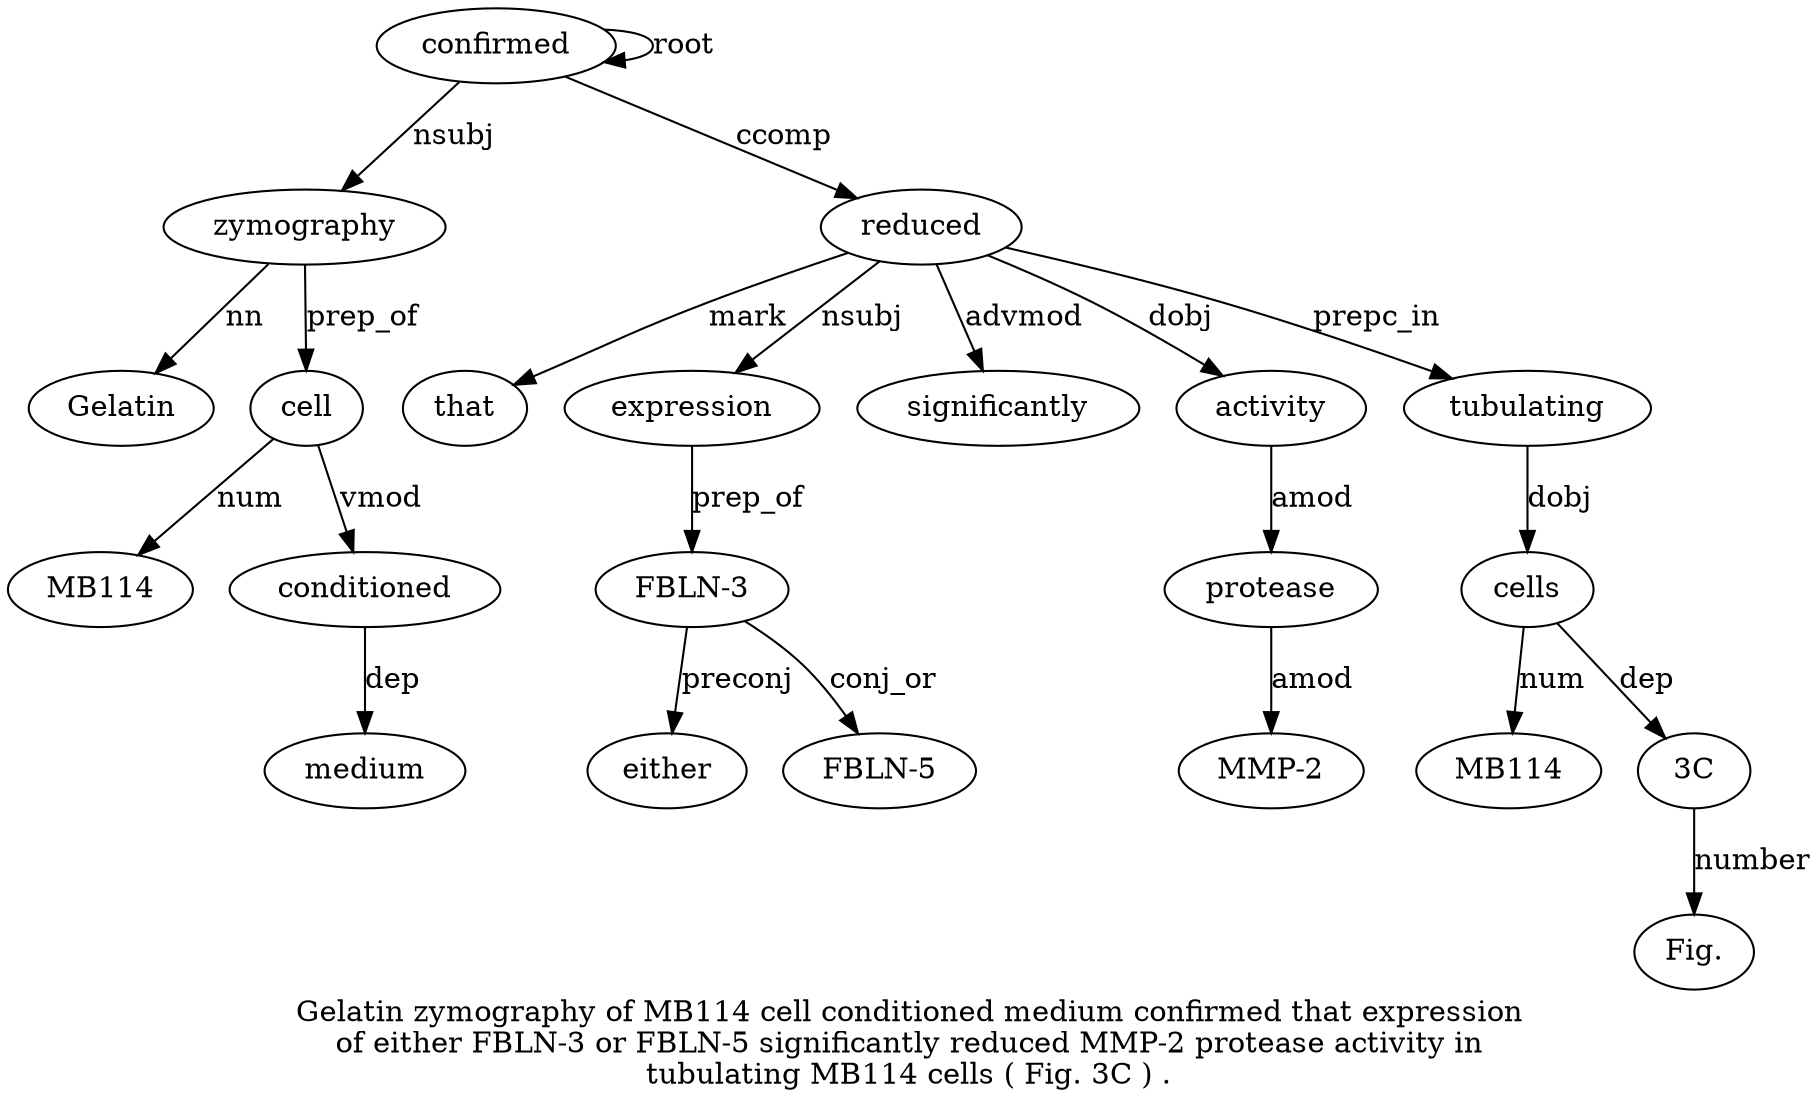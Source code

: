 digraph "Gelatin zymography of MB114 cell conditioned medium confirmed that expression of either FBLN-3 or FBLN-5 significantly reduced MMP-2 protease activity in tubulating MB114 cells ( Fig. 3C ) ." {
label="Gelatin zymography of MB114 cell conditioned medium confirmed that expression
of either FBLN-3 or FBLN-5 significantly reduced MMP-2 protease activity in
tubulating MB114 cells ( Fig. 3C ) .";
zymography2 [style=filled, fillcolor=white, label=zymography];
Gelatin1 [style=filled, fillcolor=white, label=Gelatin];
zymography2 -> Gelatin1  [label=nn];
confirmed8 [style=filled, fillcolor=white, label=confirmed];
confirmed8 -> zymography2  [label=nsubj];
cell5 [style=filled, fillcolor=white, label=cell];
MB114 [style=filled, fillcolor=white, label=MB114];
cell5 -> MB114  [label=num];
zymography2 -> cell5  [label=prep_of];
conditioned6 [style=filled, fillcolor=white, label=conditioned];
cell5 -> conditioned6  [label=vmod];
medium7 [style=filled, fillcolor=white, label=medium];
conditioned6 -> medium7  [label=dep];
confirmed8 -> confirmed8  [label=root];
reduced17 [style=filled, fillcolor=white, label=reduced];
that9 [style=filled, fillcolor=white, label=that];
reduced17 -> that9  [label=mark];
expression10 [style=filled, fillcolor=white, label=expression];
reduced17 -> expression10  [label=nsubj];
"FBLN-31" [style=filled, fillcolor=white, label="FBLN-3"];
either12 [style=filled, fillcolor=white, label=either];
"FBLN-31" -> either12  [label=preconj];
expression10 -> "FBLN-31"  [label=prep_of];
"FBLN-51" [style=filled, fillcolor=white, label="FBLN-5"];
"FBLN-31" -> "FBLN-51"  [label=conj_or];
significantly16 [style=filled, fillcolor=white, label=significantly];
reduced17 -> significantly16  [label=advmod];
confirmed8 -> reduced17  [label=ccomp];
protease19 [style=filled, fillcolor=white, label=protease];
"MMP-218" [style=filled, fillcolor=white, label="MMP-2"];
protease19 -> "MMP-218"  [label=amod];
activity20 [style=filled, fillcolor=white, label=activity];
activity20 -> protease19  [label=amod];
reduced17 -> activity20  [label=dobj];
tubulating22 [style=filled, fillcolor=white, label=tubulating];
reduced17 -> tubulating22  [label=prepc_in];
cells24 [style=filled, fillcolor=white, label=cells];
MB11423 [style=filled, fillcolor=white, label=MB114];
cells24 -> MB11423  [label=num];
tubulating22 -> cells24  [label=dobj];
"3C27" [style=filled, fillcolor=white, label="3C"];
"Fig.26" [style=filled, fillcolor=white, label="Fig."];
"3C27" -> "Fig.26"  [label=number];
cells24 -> "3C27"  [label=dep];
}
